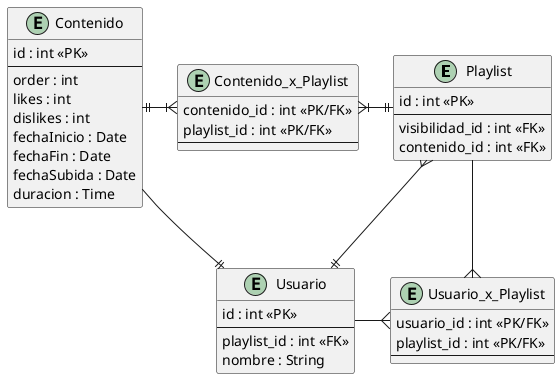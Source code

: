 ﻿@startuml DER-2canciones

entity Playlist {
  id : int <<PK>>
  --
  visibilidad_id : int <<FK>>
  contenido_id : int <<FK>>
}

entity Contenido {
  id : int <<PK>>
  --
  order : int
  likes : int
  dislikes : int
  fechaInicio : Date
  fechaFin : Date
  fechaSubida : Date
  duracion : Time
  ' embebo estadistica
  ' Dejo todas aca, porque uso SintleTable
}

entity Usuario_x_Playlist {
  usuario_id : int <<PK/FK>>
  playlist_id : int <<PK/FK>>
  --
}

entity Contenido_x_Playlist {
  contenido_id : int <<PK/FK>>
  playlist_id : int <<PK/FK>>
  --
}

entity Usuario {
  id : int <<PK>>
  --
  playlist_id : int <<FK>>
  nombre : String
}


Playlist --{ Usuario_x_Playlist
Usuario -right-{ Usuario_x_Playlist
Playlist ||-left|{ Contenido_x_Playlist
Contenido ||-|{ Contenido_x_Playlist
Playlist }--|| Usuario
Contenido -right-|| Usuario

@enduml